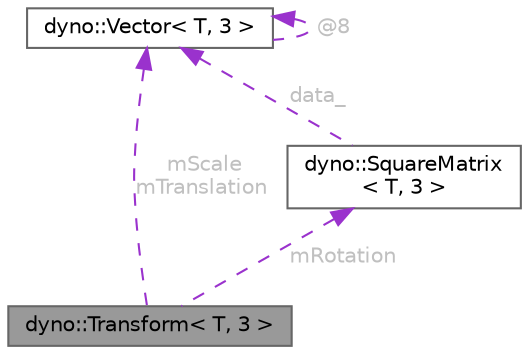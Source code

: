 digraph "dyno::Transform&lt; T, 3 &gt;"
{
 // LATEX_PDF_SIZE
  bgcolor="transparent";
  edge [fontname=Helvetica,fontsize=10,labelfontname=Helvetica,labelfontsize=10];
  node [fontname=Helvetica,fontsize=10,shape=box,height=0.2,width=0.4];
  Node1 [id="Node000001",label="dyno::Transform\< T, 3 \>",height=0.2,width=0.4,color="gray40", fillcolor="grey60", style="filled", fontcolor="black",tooltip=" "];
  Node2 -> Node1 [id="edge1_Node000001_Node000002",dir="back",color="darkorchid3",style="dashed",tooltip=" ",label=" mScale\nmTranslation",fontcolor="grey" ];
  Node2 [id="Node000002",label="dyno::Vector\< T, 3 \>",height=0.2,width=0.4,color="gray40", fillcolor="white", style="filled",URL="$classdyno_1_1_vector_3_01_t_00_013_01_4.html",tooltip=" "];
  Node2 -> Node2 [id="edge2_Node000002_Node000002",dir="back",color="darkorchid3",style="dashed",tooltip=" ",label=" @8",fontcolor="grey" ];
  Node3 -> Node1 [id="edge3_Node000001_Node000003",dir="back",color="darkorchid3",style="dashed",tooltip=" ",label=" mRotation",fontcolor="grey" ];
  Node3 [id="Node000003",label="dyno::SquareMatrix\l\< T, 3 \>",height=0.2,width=0.4,color="gray40", fillcolor="white", style="filled",URL="$classdyno_1_1_square_matrix_3_01_t_00_013_01_4.html",tooltip=" "];
  Node2 -> Node3 [id="edge4_Node000003_Node000002",dir="back",color="darkorchid3",style="dashed",tooltip=" ",label=" data_",fontcolor="grey" ];
}

